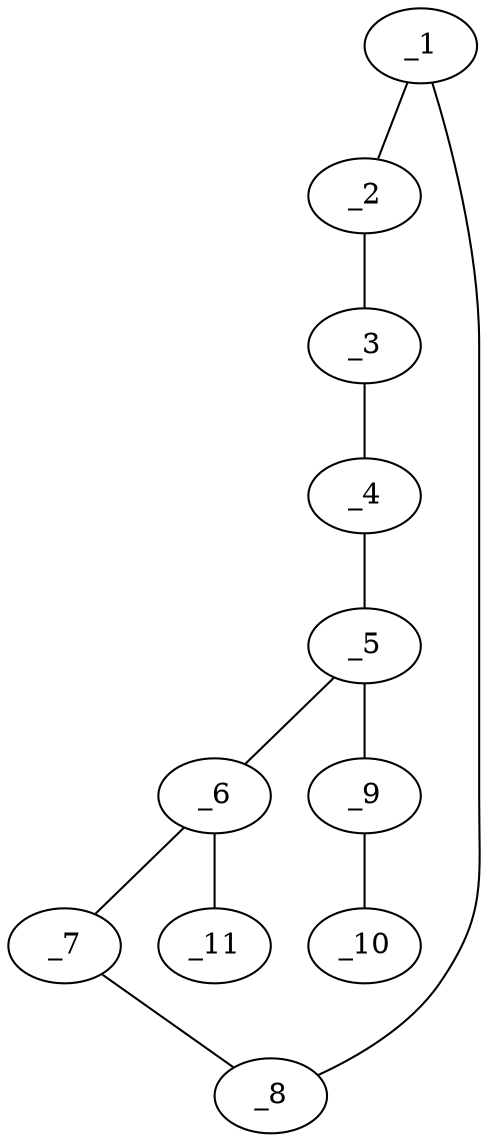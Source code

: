 graph molid649092 {
	_1	 [charge=0,
		chem=5,
		symbol="S  ",
		x=2,
		y="0.1622"];
	_2	 [charge=0,
		chem=5,
		symbol="S  ",
		x="2.3827",
		y="1.0861"];
	_1 -- _2	 [valence=1];
	_8	 [charge=0,
		chem=1,
		symbol="C  ",
		x="2.3827",
		y="-0.7617"];
	_1 -- _8	 [valence=1];
	_3	 [charge=0,
		chem=5,
		symbol="S  ",
		x="3.3066",
		y="1.4688"];
	_2 -- _3	 [valence=1];
	_4	 [charge=0,
		chem=1,
		symbol="C  ",
		x="4.2304",
		y="1.0861"];
	_3 -- _4	 [valence=1];
	_5	 [charge=0,
		chem=1,
		symbol="C  ",
		x="4.6131",
		y="0.1622"];
	_4 -- _5	 [valence=1];
	_6	 [charge=0,
		chem=1,
		symbol="C  ",
		x="4.2304",
		y="-0.7617"];
	_5 -- _6	 [valence=2];
	_9	 [charge=0,
		chem=1,
		symbol="C  ",
		x="5.6131",
		y="0.1622"];
	_5 -- _9	 [valence=1];
	_7	 [charge=0,
		chem=1,
		symbol="C  ",
		x="3.3066",
		y="-1.1444"];
	_6 -- _7	 [valence=1];
	_11	 [charge=0,
		chem=4,
		symbol="N  ",
		x="4.9376",
		y="-1.4688"];
	_6 -- _11	 [valence=1];
	_7 -- _8	 [valence=1];
	_10	 [charge=0,
		chem=4,
		symbol="N  ",
		x="6.6131",
		y="0.1622"];
	_9 -- _10	 [valence=3];
}
